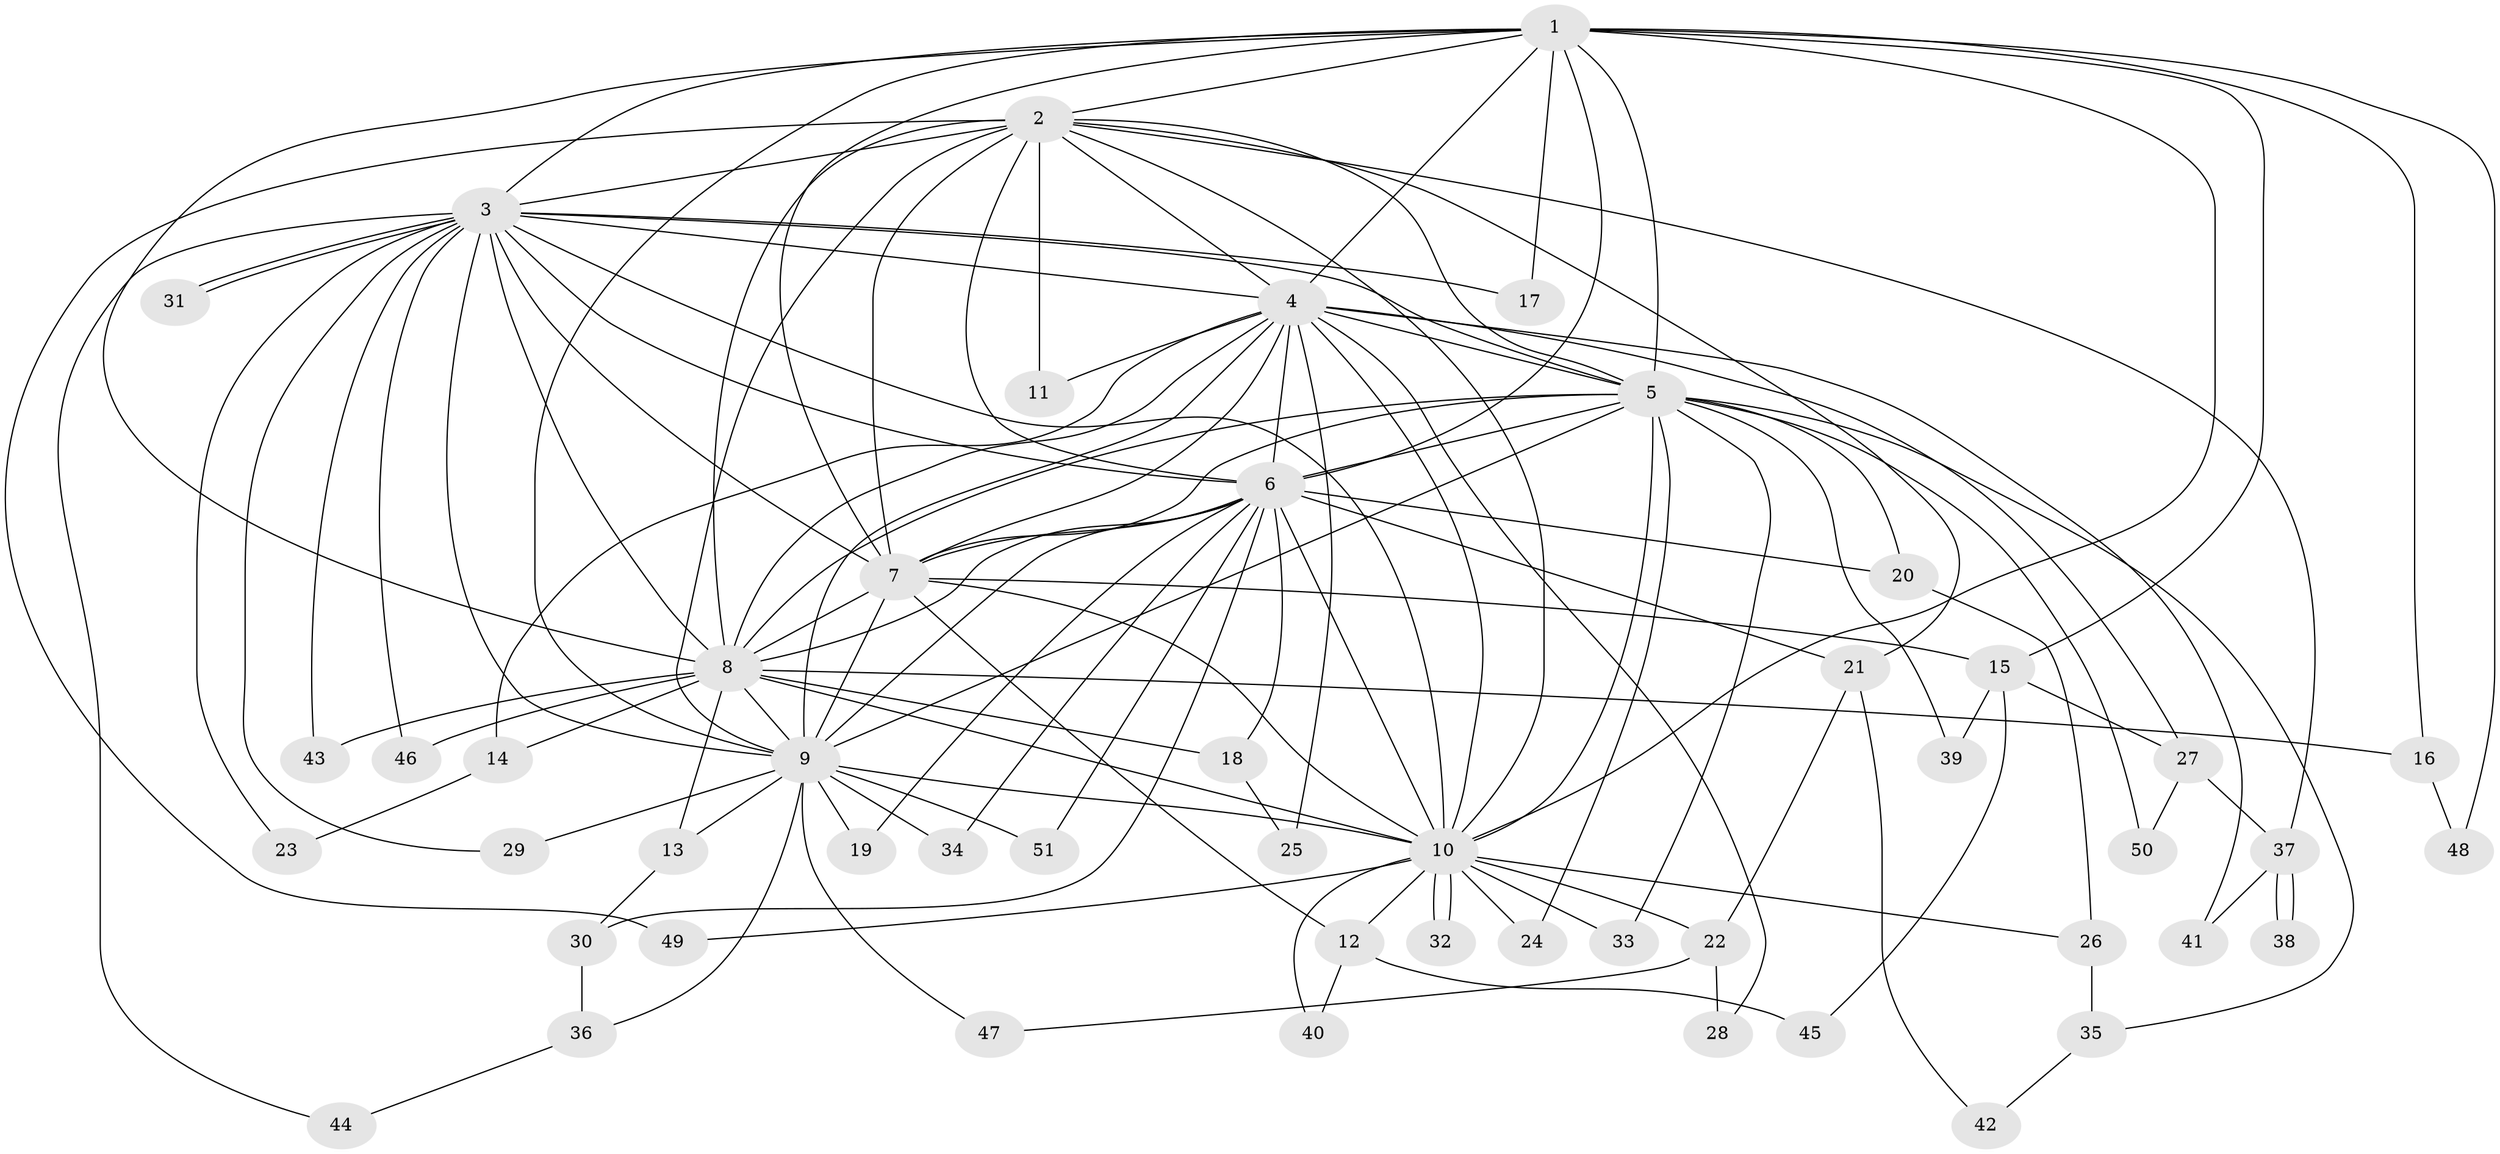 // Generated by graph-tools (version 1.1) at 2025/45/03/09/25 04:45:00]
// undirected, 51 vertices, 127 edges
graph export_dot {
graph [start="1"]
  node [color=gray90,style=filled];
  1;
  2;
  3;
  4;
  5;
  6;
  7;
  8;
  9;
  10;
  11;
  12;
  13;
  14;
  15;
  16;
  17;
  18;
  19;
  20;
  21;
  22;
  23;
  24;
  25;
  26;
  27;
  28;
  29;
  30;
  31;
  32;
  33;
  34;
  35;
  36;
  37;
  38;
  39;
  40;
  41;
  42;
  43;
  44;
  45;
  46;
  47;
  48;
  49;
  50;
  51;
  1 -- 2;
  1 -- 3;
  1 -- 4;
  1 -- 5;
  1 -- 6;
  1 -- 7;
  1 -- 8;
  1 -- 9;
  1 -- 10;
  1 -- 15;
  1 -- 16;
  1 -- 17;
  1 -- 48;
  2 -- 3;
  2 -- 4;
  2 -- 5;
  2 -- 6;
  2 -- 7;
  2 -- 8;
  2 -- 9;
  2 -- 10;
  2 -- 11;
  2 -- 21;
  2 -- 37;
  2 -- 49;
  3 -- 4;
  3 -- 5;
  3 -- 6;
  3 -- 7;
  3 -- 8;
  3 -- 9;
  3 -- 10;
  3 -- 17;
  3 -- 23;
  3 -- 29;
  3 -- 31;
  3 -- 31;
  3 -- 43;
  3 -- 44;
  3 -- 46;
  4 -- 5;
  4 -- 6;
  4 -- 7;
  4 -- 8;
  4 -- 9;
  4 -- 10;
  4 -- 11;
  4 -- 14;
  4 -- 25;
  4 -- 27;
  4 -- 28;
  4 -- 41;
  5 -- 6;
  5 -- 7;
  5 -- 8;
  5 -- 9;
  5 -- 10;
  5 -- 20;
  5 -- 24;
  5 -- 33;
  5 -- 35;
  5 -- 39;
  5 -- 50;
  6 -- 7;
  6 -- 8;
  6 -- 9;
  6 -- 10;
  6 -- 18;
  6 -- 19;
  6 -- 20;
  6 -- 21;
  6 -- 30;
  6 -- 34;
  6 -- 51;
  7 -- 8;
  7 -- 9;
  7 -- 10;
  7 -- 12;
  7 -- 15;
  8 -- 9;
  8 -- 10;
  8 -- 13;
  8 -- 14;
  8 -- 16;
  8 -- 18;
  8 -- 43;
  8 -- 46;
  9 -- 10;
  9 -- 13;
  9 -- 19;
  9 -- 29;
  9 -- 34;
  9 -- 36;
  9 -- 47;
  9 -- 51;
  10 -- 12;
  10 -- 22;
  10 -- 24;
  10 -- 26;
  10 -- 32;
  10 -- 32;
  10 -- 33;
  10 -- 40;
  10 -- 49;
  12 -- 40;
  12 -- 45;
  13 -- 30;
  14 -- 23;
  15 -- 27;
  15 -- 39;
  15 -- 45;
  16 -- 48;
  18 -- 25;
  20 -- 26;
  21 -- 22;
  21 -- 42;
  22 -- 28;
  22 -- 47;
  26 -- 35;
  27 -- 37;
  27 -- 50;
  30 -- 36;
  35 -- 42;
  36 -- 44;
  37 -- 38;
  37 -- 38;
  37 -- 41;
}
